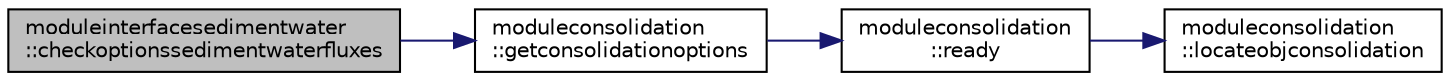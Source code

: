 digraph "moduleinterfacesedimentwater::checkoptionssedimentwaterfluxes"
{
 // LATEX_PDF_SIZE
  edge [fontname="Helvetica",fontsize="10",labelfontname="Helvetica",labelfontsize="10"];
  node [fontname="Helvetica",fontsize="10",shape=record];
  rankdir="LR";
  Node1 [label="moduleinterfacesedimentwater\l::checkoptionssedimentwaterfluxes",height=0.2,width=0.4,color="black", fillcolor="grey75", style="filled", fontcolor="black",tooltip=" "];
  Node1 -> Node2 [color="midnightblue",fontsize="10",style="solid",fontname="Helvetica"];
  Node2 [label="moduleconsolidation\l::getconsolidationoptions",height=0.2,width=0.4,color="black", fillcolor="white", style="filled",URL="$namespacemoduleconsolidation.html#a37aecd6313d74a8d082f6b77cd63bfef",tooltip=" "];
  Node2 -> Node3 [color="midnightblue",fontsize="10",style="solid",fontname="Helvetica"];
  Node3 [label="moduleconsolidation\l::ready",height=0.2,width=0.4,color="black", fillcolor="white", style="filled",URL="$namespacemoduleconsolidation.html#ab6b8d86bedc5c2870f1fb998c297005e",tooltip=" "];
  Node3 -> Node4 [color="midnightblue",fontsize="10",style="solid",fontname="Helvetica"];
  Node4 [label="moduleconsolidation\l::locateobjconsolidation",height=0.2,width=0.4,color="black", fillcolor="white", style="filled",URL="$namespacemoduleconsolidation.html#a782ed1b2a1870dc38bceeca90e360669",tooltip=" "];
}

